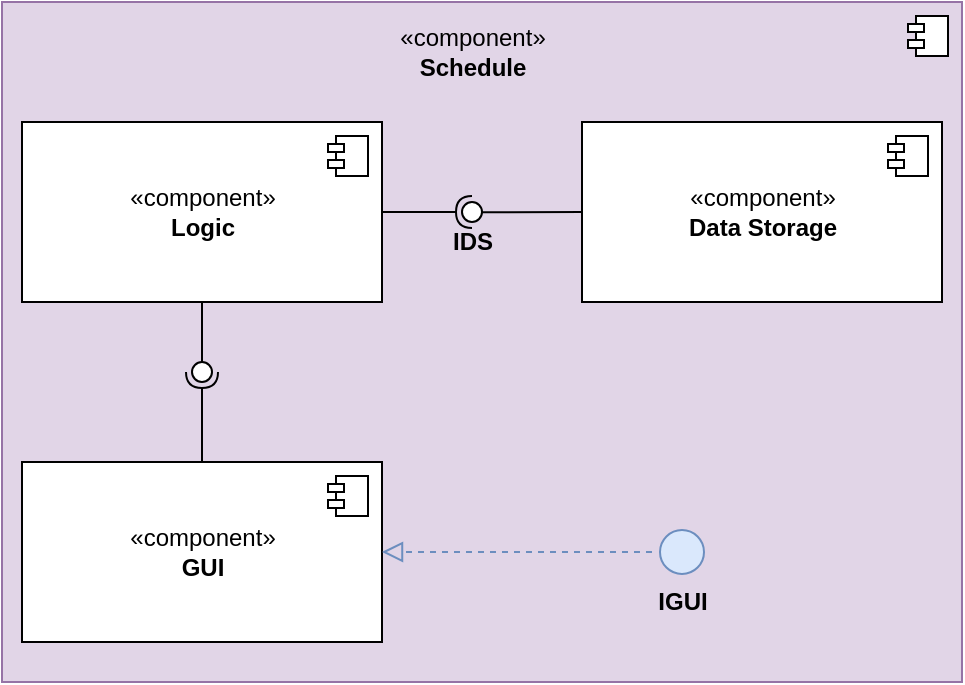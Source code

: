 <mxfile version="13.1.14" type="device"><diagram id="uCtipfpqiHwnzgPx7oNw" name="Page-1"><mxGraphModel dx="547" dy="467" grid="1" gridSize="10" guides="1" tooltips="1" connect="1" arrows="1" fold="1" page="1" pageScale="1" pageWidth="827" pageHeight="1169" math="0" shadow="0"><root><mxCell id="0"/><mxCell id="1" parent="0"/><mxCell id="kglREnL5IX-0sWF0MOD_-8" value="" style="html=1;dropTarget=0;fillColor=#e1d5e7;strokeColor=#9673a6;" vertex="1" parent="1"><mxGeometry x="10" y="20" width="480" height="340" as="geometry"/></mxCell><mxCell id="kglREnL5IX-0sWF0MOD_-9" value="" style="shape=component;jettyWidth=8;jettyHeight=4;" vertex="1" parent="kglREnL5IX-0sWF0MOD_-8"><mxGeometry x="1" width="20" height="20" relative="1" as="geometry"><mxPoint x="-27" y="7" as="offset"/></mxGeometry></mxCell><mxCell id="kglREnL5IX-0sWF0MOD_-2" value="«&lt;span&gt;component&lt;/span&gt;»&lt;br&gt;&lt;span style=&quot;font-size: 12px&quot;&gt;&lt;b&gt;Logic&lt;/b&gt;&lt;/span&gt;" style="html=1;dropTarget=0;" vertex="1" parent="1"><mxGeometry x="20" y="80" width="180" height="90" as="geometry"/></mxCell><mxCell id="kglREnL5IX-0sWF0MOD_-3" value="" style="shape=component;jettyWidth=8;jettyHeight=4;" vertex="1" parent="kglREnL5IX-0sWF0MOD_-2"><mxGeometry x="1" width="20" height="20" relative="1" as="geometry"><mxPoint x="-27" y="7" as="offset"/></mxGeometry></mxCell><mxCell id="kglREnL5IX-0sWF0MOD_-4" value="«&lt;span&gt;component&lt;/span&gt;»&lt;br&gt;&lt;span style=&quot;font-size: 12px&quot;&gt;&lt;b&gt;GUI&lt;/b&gt;&lt;/span&gt;" style="html=1;dropTarget=0;" vertex="1" parent="1"><mxGeometry x="20" y="250" width="180" height="90" as="geometry"/></mxCell><mxCell id="kglREnL5IX-0sWF0MOD_-5" value="" style="shape=component;jettyWidth=8;jettyHeight=4;" vertex="1" parent="kglREnL5IX-0sWF0MOD_-4"><mxGeometry x="1" width="20" height="20" relative="1" as="geometry"><mxPoint x="-27" y="7" as="offset"/></mxGeometry></mxCell><mxCell id="kglREnL5IX-0sWF0MOD_-6" value="«&lt;span&gt;component&lt;/span&gt;»&lt;br&gt;&lt;span style=&quot;font-size: 12px&quot;&gt;&lt;b&gt;Data Storage&lt;/b&gt;&lt;/span&gt;" style="html=1;dropTarget=0;" vertex="1" parent="1"><mxGeometry x="300" y="80" width="180" height="90" as="geometry"/></mxCell><mxCell id="kglREnL5IX-0sWF0MOD_-7" value="" style="shape=component;jettyWidth=8;jettyHeight=4;" vertex="1" parent="kglREnL5IX-0sWF0MOD_-6"><mxGeometry x="1" width="20" height="20" relative="1" as="geometry"><mxPoint x="-27" y="7" as="offset"/></mxGeometry></mxCell><mxCell id="kglREnL5IX-0sWF0MOD_-10" value="«component»&lt;br&gt;&lt;b&gt;Schedule&lt;/b&gt;" style="text;html=1;align=center;verticalAlign=middle;resizable=0;points=[];autosize=1;" vertex="1" parent="1"><mxGeometry x="200" y="30" width="90" height="30" as="geometry"/></mxCell><mxCell id="kglREnL5IX-0sWF0MOD_-18" value="&lt;b&gt;IDS&lt;/b&gt;" style="text;html=1;align=center;verticalAlign=middle;resizable=0;points=[];autosize=1;" vertex="1" parent="1"><mxGeometry x="225" y="130" width="40" height="20" as="geometry"/></mxCell><mxCell id="kglREnL5IX-0sWF0MOD_-22" value="" style="rounded=0;orthogonalLoop=1;jettySize=auto;html=1;endArrow=none;endFill=0;exitX=0.5;exitY=1;exitDx=0;exitDy=0;" edge="1" target="kglREnL5IX-0sWF0MOD_-24" parent="1" source="kglREnL5IX-0sWF0MOD_-2"><mxGeometry relative="1" as="geometry"><mxPoint x="90" y="205" as="sourcePoint"/></mxGeometry></mxCell><mxCell id="kglREnL5IX-0sWF0MOD_-23" value="" style="rounded=0;orthogonalLoop=1;jettySize=auto;html=1;endArrow=halfCircle;endFill=0;entryX=0.5;entryY=0.5;entryDx=0;entryDy=0;endSize=6;strokeWidth=1;exitX=0.5;exitY=0;exitDx=0;exitDy=0;" edge="1" target="kglREnL5IX-0sWF0MOD_-24" parent="1" source="kglREnL5IX-0sWF0MOD_-4"><mxGeometry relative="1" as="geometry"><mxPoint x="130" y="205" as="sourcePoint"/></mxGeometry></mxCell><mxCell id="kglREnL5IX-0sWF0MOD_-24" value="" style="ellipse;whiteSpace=wrap;html=1;fontFamily=Helvetica;fontSize=12;fontColor=#000000;align=center;strokeColor=#000000;fillColor=#ffffff;points=[];aspect=fixed;resizable=0;" vertex="1" parent="1"><mxGeometry x="105" y="200" width="10" height="10" as="geometry"/></mxCell><mxCell id="kglREnL5IX-0sWF0MOD_-31" value="" style="rounded=0;orthogonalLoop=1;jettySize=auto;html=1;endArrow=none;endFill=0;exitX=0;exitY=0.5;exitDx=0;exitDy=0;" edge="1" target="kglREnL5IX-0sWF0MOD_-33" parent="1" source="kglREnL5IX-0sWF0MOD_-6"><mxGeometry relative="1" as="geometry"><mxPoint x="225" y="125" as="sourcePoint"/></mxGeometry></mxCell><mxCell id="kglREnL5IX-0sWF0MOD_-32" value="" style="rounded=0;orthogonalLoop=1;jettySize=auto;html=1;endArrow=halfCircle;endFill=0;entryX=0.5;entryY=0.5;entryDx=0;entryDy=0;endSize=6;strokeWidth=1;exitX=1;exitY=0.5;exitDx=0;exitDy=0;" edge="1" target="kglREnL5IX-0sWF0MOD_-33" parent="1" source="kglREnL5IX-0sWF0MOD_-2"><mxGeometry relative="1" as="geometry"><mxPoint x="265" y="125" as="sourcePoint"/><Array as="points"/></mxGeometry></mxCell><mxCell id="kglREnL5IX-0sWF0MOD_-33" value="" style="ellipse;whiteSpace=wrap;html=1;fontFamily=Helvetica;fontSize=12;fontColor=#000000;align=center;strokeColor=#000000;fillColor=#ffffff;points=[];aspect=fixed;resizable=0;" vertex="1" parent="1"><mxGeometry x="240" y="120" width="10" height="10" as="geometry"/></mxCell><mxCell id="kglREnL5IX-0sWF0MOD_-34" value="" style="ellipse;html=1;shape=startState;fillColor=#dae8fc;strokeColor=#6C8EBF;" vertex="1" parent="1"><mxGeometry x="335" y="280" width="30" height="30" as="geometry"/></mxCell><mxCell id="kglREnL5IX-0sWF0MOD_-35" value="" style="edgeStyle=orthogonalEdgeStyle;html=1;verticalAlign=bottom;endArrow=block;endSize=8;strokeColor=#6c8ebf;entryX=1;entryY=0.5;entryDx=0;entryDy=0;fillColor=#dae8fc;dashed=1;endFill=0;" edge="1" source="kglREnL5IX-0sWF0MOD_-34" parent="1" target="kglREnL5IX-0sWF0MOD_-4"><mxGeometry relative="1" as="geometry"><mxPoint x="265" y="365" as="targetPoint"/></mxGeometry></mxCell><mxCell id="kglREnL5IX-0sWF0MOD_-36" value="&lt;b&gt;IGUI&lt;/b&gt;" style="text;html=1;align=center;verticalAlign=middle;resizable=0;points=[];autosize=1;" vertex="1" parent="1"><mxGeometry x="330" y="310" width="40" height="20" as="geometry"/></mxCell></root></mxGraphModel></diagram></mxfile>